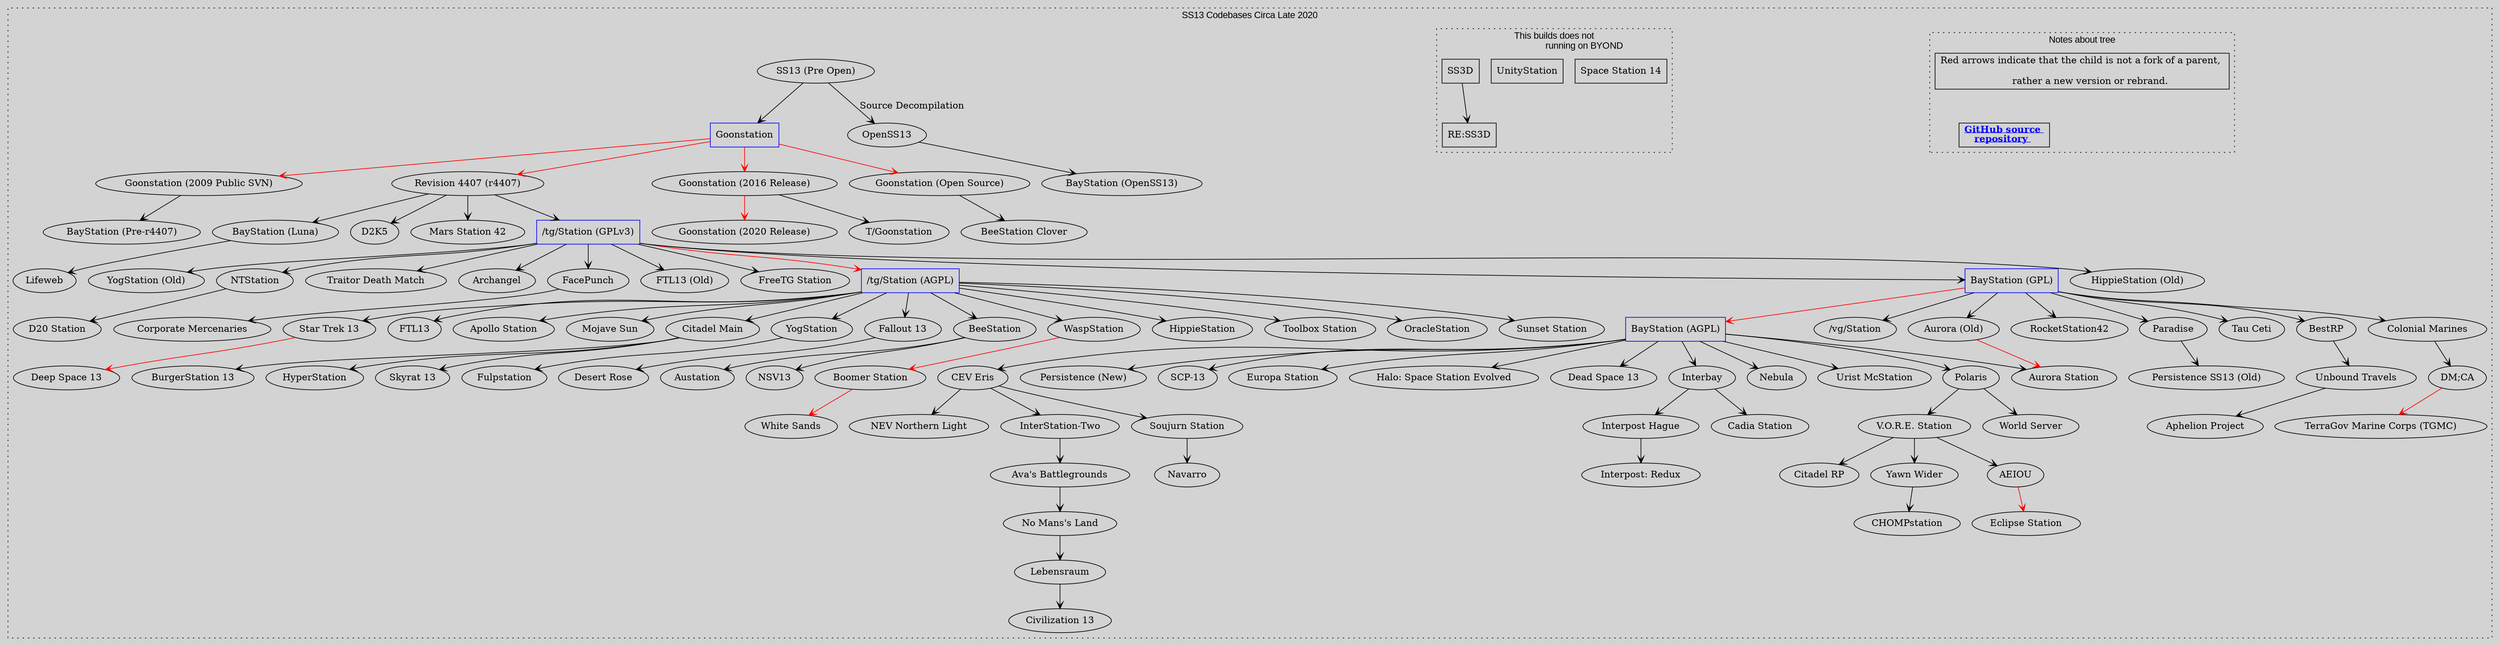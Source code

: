 digraph G {
	/// Attributes ///
	color    = "black"
	fontname = "Arial"
	fontsize = 14
	ratio    = "auto"   //size = "30, 30"
	rankdir  = "LB"
	bgcolor  = lightgray
	//splines  = false

	graph [compound = true]
	edge [arrowhead = vee, arrowtail=vee, splines=curved]


	//
	subgraph cluster_map
	{
		//
		subgraph cluster_note
		{
			/// Attributes ///
			label    = "Notes about tree"
			style    = "dotted"
			rankdir  = "LB"
			compound = false
			rank     = same
			//pos      = "10,10!"

			node [
				shape    = rectangle,
				fontsize = 14,
				//width    = 3.5
				//height   = .08
				minlen = 1
			]

			/// Nodes ///
			note1 [
				label = "Red arrows indicate that the child is not a fork of a parent, \l
			rather a new version or rebrand.\l", width = 4.5
			]
			note2 [
				label = <<b><u><font color="blue" style="font-weight: bold;" align="center">GitHub source <br align="center"/>repository </font></u></b> >,
				URL = "https://github.com/CthulhuOnIce/SS13-Codebases", width = 1.5
			]
			dummy_helper1 [style = "invis", width = 3]

			/// Edges ///
			note1 -> note2 [style = "invis"] //, taillabel = "tail", lhead=cluster_0, constraint=false]
			//node [shape=record, height=.08, fontsize=11, width=3.5]
			note1 -> dummy_helper1 [style = "invis"] //, taillabel = "tail", lhead=cluster_0, constraint=false]

		}

		//
		subgraph cluster_not_byond
		{
			/// Attributes ///
			label    = "This builds does not
			running on BYOND"
			style    = "dotted"
			rankdir  = "LB"
			//compound = false
			//rank     = same

			node [
				shape    = rectangle,
				//fontsize = 14,
				//width    = 3.5
				//height   = .08
				minlen = 1
			]

			/// Nodes ///
			"Space Station 14"
			"UnityStation"
			"SS3D"
			"SS3D" -> "RE:SS3D" //[constraint = false, dir=down]

		}

		/// Attributes ///
		label    = "SS13 Codebases Circa Late 2020"
		labelloc = "top"
		style    = "dotted"
		//rankdir = "TB"
		//edge [constraint = true]

		/// Nodes ///
		"Goonstation" [shape = rectangle, color = blue]
		"/tg/Station (GPLv3)" [shape = rectangle, color = blue]
		"/tg/Station (AGPL)" [shape = rectangle, color = blue]
		"BayStation (GPL)" [shape = rectangle, color = blue]
		"BayStation (AGPL)" [shape = rectangle, color = blue]

		/// Edges ///
		"Citadel Main" -> "BurgerStation 13"
		"SS13 (Pre Open)" -> "OpenSS13" [label="Source Decompilation"]
		"OpenSS13" -> "BayStation (OpenSS13)"
		"SS13 (Pre Open)" -> "Goonstation"
		"Goonstation" -> "Revision 4407 (r4407)" [color=red]
		"Goonstation" -> "Goonstation (2016 Release)" [color=red]
		"Goonstation (2016 Release)" -> "T/Goonstation"
		"Goonstation (2016 Release)" -> "Goonstation (2020 Release)" [color=red]
		"Goonstation" -> "Goonstation (Open Source)" [color=red]
		"Revision 4407 (r4407)" -> "/tg/Station (GPLv3)"
		"Revision 4407 (r4407)" -> "BayStation (Luna)"
		"Revision 4407 (r4407)" -> "D2K5"
		"Revision 4407 (r4407)" -> "Mars Station 42"
		"BayStation (Luna)" -> "Lifeweb"
		"/tg/Station (GPLv3)" -> "/tg/Station (AGPL)" [color=red]
		"/tg/Station (GPLv3)" -> "BayStation (GPL)"
		"/tg/Station (GPLv3)" -> "HippieStation (Old)"
		"/tg/Station (GPLv3)" -> "YogStation (Old)"
		"/tg/Station (GPLv3)" -> "NTStation"
		"/tg/Station (GPLv3)" -> "Traitor Death Match"
		"/tg/Station (GPLv3)" -> "Archangel"
		"/tg/Station (GPLv3)" -> "FacePunch"
		"/tg/Station (GPLv3)" -> "FTL13 (Old)"
		"NTStation" -> "D20 Station"
		"FacePunch" -> "Corporate Mercenaries"
		"BayStation (GPL)" -> "/vg/Station"
		"BayStation (GPL)" -> "Paradise"
		"Paradise" -> "Persistence SS13 (Old)"
		"BayStation (GPL)" -> "RocketStation42"
		"BayStation (GPL)" -> "BestRP"
		"BayStation (GPL)" -> "Tau Ceti"
		"BayStation (GPL)" -> "Aurora (Old)"
		"Aurora (Old)" -> "Aurora Station" [color=red]
		"BayStation (GPL)" -> "Colonial Marines"
		"Colonial Marines" -> "DM;CA"
		"DM;CA" -> "TerraGov Marine Corps (TGMC)" [color=red]
		"BayStation (GPL)" -> "BayStation (AGPL)" [color=red]
		"/tg/Station (AGPL)" -> "YogStation"
		"YogStation" -> "Fulpstation"
		"/tg/Station (AGPL)" -> "Fallout 13"
		"Fallout 13" -> "Desert Rose"
		"/tg/Station (AGPL)" -> "BeeStation"
		"BeeStation" -> "NSV13"
		"BeeStation" -> "Austation"
		"/tg/Station (AGPL)" -> "WaspStation"
		"WaspStation" -> "Boomer Station" [color=red]
		"/tg/Station (AGPL)" -> "HippieStation"
		"/tg/Station (AGPL)" -> "Citadel Main"
		"Citadel Main" -> "HyperStation"
		"Citadel Main" -> "Skyrat 13"
		"/tg/Station (AGPL)" -> "Toolbox Station"
		"/tg/Station (AGPL)" -> "OracleStation"
		"/tg/Station (AGPL)" -> "Sunset Station"
		"/tg/Station (AGPL)" -> "Star Trek 13"
		"Star Trek 13" -> "Deep Space 13" [color=red]
		"/tg/Station (AGPL)" -> "FTL13"
		"/tg/Station (AGPL)" -> "Apollo Station"
		"BayStation (AGPL)" -> "Urist McStation"
		"BayStation (AGPL)" -> "Polaris"
		"Polaris" -> "World Server"
		"BayStation (AGPL)" -> "CEV Eris"
		"CEV Eris" -> "InterStation-Two"
		"CEV Eris" -> "Soujurn Station"
		"Soujurn Station" -> "Navarro"
		"InterStation-Two" -> "Ava's Battlegrounds"
		"Ava's Battlegrounds" -> "No Mans's Land"
		"No Mans's Land" -> "Lebensraum"
		"Lebensraum" -> "Civilization 13"
		"BayStation (AGPL)" -> "Persistence (New)"
		"BayStation (AGPL)" -> "Europa Station"
		"BayStation (AGPL)" -> "SCP-13"
		"BayStation (AGPL)" -> "Halo: Space Station Evolved"
		"BayStation (AGPL)" -> "Dead Space 13"
		"BayStation (AGPL)" -> "Aurora Station"
		"BayStation (AGPL)" -> "Interbay"
		"Interbay" -> "Interpost Hague"
		"Polaris" -> "V.O.R.E. Station"
		"V.O.R.E. Station" -> "Citadel RP"
		"V.O.R.E. Station" -> "Yawn Wider"
		"Yawn Wider" -> "CHOMPstation"
		"V.O.R.E. Station" -> "AEIOU"
		"AEIOU" -> "Eclipse Station" [color=red]
		"/tg/Station (AGPL)" -> "Mojave Sun"

		/// Gesugao-san ///
		"/tg/Station (GPLv3)" -> "FreeTG Station"
		"BayStation (AGPL)" -> "Nebula"
		"BestRP" -> "Unbound Travels"
		"Boomer Station" -> "White Sands" [color=red]
		"CEV Eris" -> "NEV Northern Light"
		"Goonstation (2009 Public SVN)" -> "BayStation (Pre-r4407)"
		"Goonstation (Open Source)" -> "BeeStation Clover"
		"Goonstation" -> "Goonstation (2009 Public SVN)" [color=red]
		"Unbound Travels" -> "Aphelion Project"
		"Interpost Hague" ->  "Interpost: Redux"
		"Interbay" -> "Cadia Station"
		/// Gesugao-san ///

	}
}
